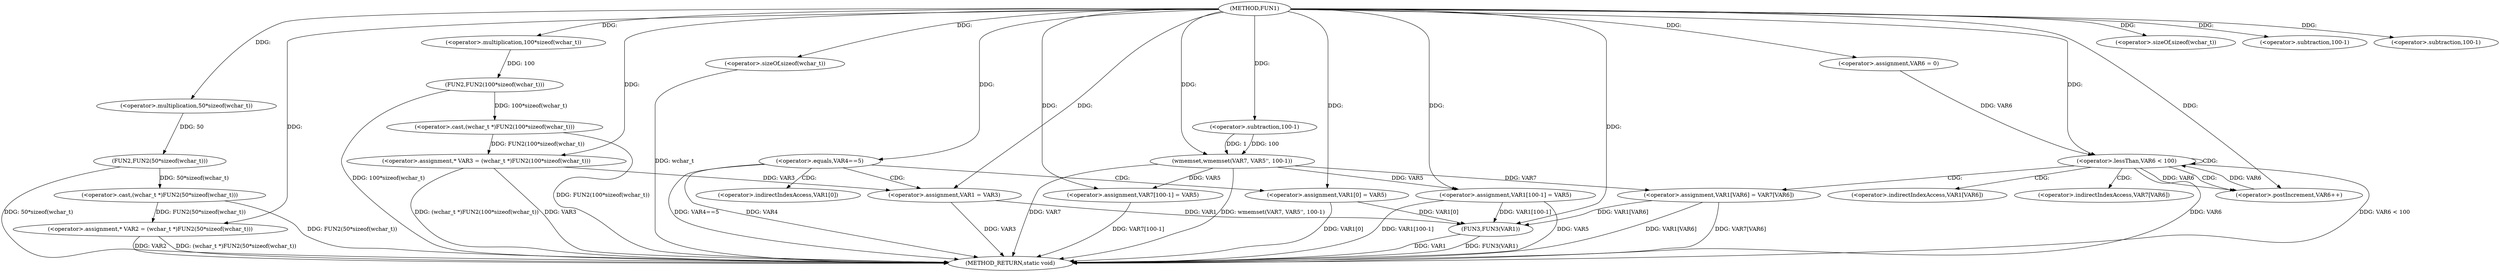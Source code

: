 digraph FUN1 {  
"1000100" [label = "(METHOD,FUN1)" ]
"1000178" [label = "(METHOD_RETURN,static void)" ]
"1000104" [label = "(<operator>.assignment,* VAR2 = (wchar_t *)FUN2(50*sizeof(wchar_t)))" ]
"1000106" [label = "(<operator>.cast,(wchar_t *)FUN2(50*sizeof(wchar_t)))" ]
"1000108" [label = "(FUN2,FUN2(50*sizeof(wchar_t)))" ]
"1000109" [label = "(<operator>.multiplication,50*sizeof(wchar_t))" ]
"1000111" [label = "(<operator>.sizeOf,sizeof(wchar_t))" ]
"1000114" [label = "(<operator>.assignment,* VAR3 = (wchar_t *)FUN2(100*sizeof(wchar_t)))" ]
"1000116" [label = "(<operator>.cast,(wchar_t *)FUN2(100*sizeof(wchar_t)))" ]
"1000118" [label = "(FUN2,FUN2(100*sizeof(wchar_t)))" ]
"1000119" [label = "(<operator>.multiplication,100*sizeof(wchar_t))" ]
"1000121" [label = "(<operator>.sizeOf,sizeof(wchar_t))" ]
"1000124" [label = "(<operator>.equals,VAR4==5)" ]
"1000128" [label = "(<operator>.assignment,VAR1 = VAR3)" ]
"1000131" [label = "(<operator>.assignment,VAR1[0] = VAR5)" ]
"1000139" [label = "(wmemset,wmemset(VAR7, VAR5'', 100-1))" ]
"1000142" [label = "(<operator>.subtraction,100-1)" ]
"1000145" [label = "(<operator>.assignment,VAR7[100-1] = VAR5)" ]
"1000148" [label = "(<operator>.subtraction,100-1)" ]
"1000153" [label = "(<operator>.assignment,VAR6 = 0)" ]
"1000156" [label = "(<operator>.lessThan,VAR6 < 100)" ]
"1000159" [label = "(<operator>.postIncrement,VAR6++)" ]
"1000162" [label = "(<operator>.assignment,VAR1[VAR6] = VAR7[VAR6])" ]
"1000169" [label = "(<operator>.assignment,VAR1[100-1] = VAR5)" ]
"1000172" [label = "(<operator>.subtraction,100-1)" ]
"1000176" [label = "(FUN3,FUN3(VAR1))" ]
"1000132" [label = "(<operator>.indirectIndexAccess,VAR1[0])" ]
"1000163" [label = "(<operator>.indirectIndexAccess,VAR1[VAR6])" ]
"1000166" [label = "(<operator>.indirectIndexAccess,VAR7[VAR6])" ]
  "1000128" -> "1000178"  [ label = "DDG: VAR3"] 
  "1000124" -> "1000178"  [ label = "DDG: VAR4"] 
  "1000106" -> "1000178"  [ label = "DDG: FUN2(50*sizeof(wchar_t))"] 
  "1000156" -> "1000178"  [ label = "DDG: VAR6"] 
  "1000104" -> "1000178"  [ label = "DDG: VAR2"] 
  "1000176" -> "1000178"  [ label = "DDG: FUN3(VAR1)"] 
  "1000116" -> "1000178"  [ label = "DDG: FUN2(100*sizeof(wchar_t))"] 
  "1000118" -> "1000178"  [ label = "DDG: 100*sizeof(wchar_t)"] 
  "1000114" -> "1000178"  [ label = "DDG: (wchar_t *)FUN2(100*sizeof(wchar_t))"] 
  "1000131" -> "1000178"  [ label = "DDG: VAR1[0]"] 
  "1000139" -> "1000178"  [ label = "DDG: wmemset(VAR7, VAR5'', 100-1)"] 
  "1000162" -> "1000178"  [ label = "DDG: VAR7[VAR6]"] 
  "1000139" -> "1000178"  [ label = "DDG: VAR7"] 
  "1000114" -> "1000178"  [ label = "DDG: VAR3"] 
  "1000121" -> "1000178"  [ label = "DDG: wchar_t"] 
  "1000176" -> "1000178"  [ label = "DDG: VAR1"] 
  "1000169" -> "1000178"  [ label = "DDG: VAR1[100-1]"] 
  "1000156" -> "1000178"  [ label = "DDG: VAR6 < 100"] 
  "1000162" -> "1000178"  [ label = "DDG: VAR1[VAR6]"] 
  "1000145" -> "1000178"  [ label = "DDG: VAR7[100-1]"] 
  "1000104" -> "1000178"  [ label = "DDG: (wchar_t *)FUN2(50*sizeof(wchar_t))"] 
  "1000169" -> "1000178"  [ label = "DDG: VAR5"] 
  "1000108" -> "1000178"  [ label = "DDG: 50*sizeof(wchar_t)"] 
  "1000124" -> "1000178"  [ label = "DDG: VAR4==5"] 
  "1000106" -> "1000104"  [ label = "DDG: FUN2(50*sizeof(wchar_t))"] 
  "1000100" -> "1000104"  [ label = "DDG: "] 
  "1000108" -> "1000106"  [ label = "DDG: 50*sizeof(wchar_t)"] 
  "1000109" -> "1000108"  [ label = "DDG: 50"] 
  "1000100" -> "1000109"  [ label = "DDG: "] 
  "1000100" -> "1000111"  [ label = "DDG: "] 
  "1000116" -> "1000114"  [ label = "DDG: FUN2(100*sizeof(wchar_t))"] 
  "1000100" -> "1000114"  [ label = "DDG: "] 
  "1000118" -> "1000116"  [ label = "DDG: 100*sizeof(wchar_t)"] 
  "1000119" -> "1000118"  [ label = "DDG: 100"] 
  "1000100" -> "1000119"  [ label = "DDG: "] 
  "1000100" -> "1000121"  [ label = "DDG: "] 
  "1000100" -> "1000124"  [ label = "DDG: "] 
  "1000114" -> "1000128"  [ label = "DDG: VAR3"] 
  "1000100" -> "1000128"  [ label = "DDG: "] 
  "1000100" -> "1000131"  [ label = "DDG: "] 
  "1000100" -> "1000139"  [ label = "DDG: "] 
  "1000142" -> "1000139"  [ label = "DDG: 100"] 
  "1000142" -> "1000139"  [ label = "DDG: 1"] 
  "1000100" -> "1000142"  [ label = "DDG: "] 
  "1000139" -> "1000145"  [ label = "DDG: VAR5"] 
  "1000100" -> "1000145"  [ label = "DDG: "] 
  "1000100" -> "1000148"  [ label = "DDG: "] 
  "1000100" -> "1000153"  [ label = "DDG: "] 
  "1000159" -> "1000156"  [ label = "DDG: VAR6"] 
  "1000153" -> "1000156"  [ label = "DDG: VAR6"] 
  "1000100" -> "1000156"  [ label = "DDG: "] 
  "1000156" -> "1000159"  [ label = "DDG: VAR6"] 
  "1000100" -> "1000159"  [ label = "DDG: "] 
  "1000139" -> "1000162"  [ label = "DDG: VAR7"] 
  "1000100" -> "1000169"  [ label = "DDG: "] 
  "1000139" -> "1000169"  [ label = "DDG: VAR5"] 
  "1000100" -> "1000172"  [ label = "DDG: "] 
  "1000131" -> "1000176"  [ label = "DDG: VAR1[0]"] 
  "1000128" -> "1000176"  [ label = "DDG: VAR1"] 
  "1000169" -> "1000176"  [ label = "DDG: VAR1[100-1]"] 
  "1000162" -> "1000176"  [ label = "DDG: VAR1[VAR6]"] 
  "1000100" -> "1000176"  [ label = "DDG: "] 
  "1000124" -> "1000132"  [ label = "CDG: "] 
  "1000124" -> "1000128"  [ label = "CDG: "] 
  "1000124" -> "1000131"  [ label = "CDG: "] 
  "1000156" -> "1000163"  [ label = "CDG: "] 
  "1000156" -> "1000156"  [ label = "CDG: "] 
  "1000156" -> "1000166"  [ label = "CDG: "] 
  "1000156" -> "1000162"  [ label = "CDG: "] 
  "1000156" -> "1000159"  [ label = "CDG: "] 
}
